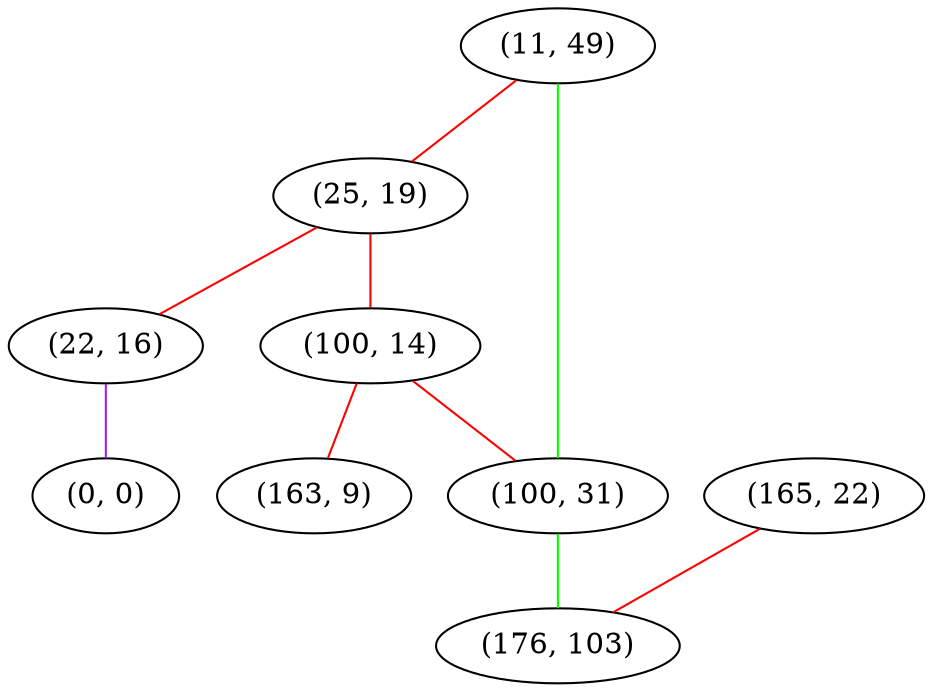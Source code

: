 graph "" {
"(11, 49)";
"(25, 19)";
"(22, 16)";
"(0, 0)";
"(100, 14)";
"(163, 9)";
"(165, 22)";
"(100, 31)";
"(176, 103)";
"(11, 49)" -- "(100, 31)"  [color=green, key=0, weight=2];
"(11, 49)" -- "(25, 19)"  [color=red, key=0, weight=1];
"(25, 19)" -- "(22, 16)"  [color=red, key=0, weight=1];
"(25, 19)" -- "(100, 14)"  [color=red, key=0, weight=1];
"(22, 16)" -- "(0, 0)"  [color=purple, key=0, weight=4];
"(100, 14)" -- "(100, 31)"  [color=red, key=0, weight=1];
"(100, 14)" -- "(163, 9)"  [color=red, key=0, weight=1];
"(165, 22)" -- "(176, 103)"  [color=red, key=0, weight=1];
"(100, 31)" -- "(176, 103)"  [color=green, key=0, weight=2];
}
